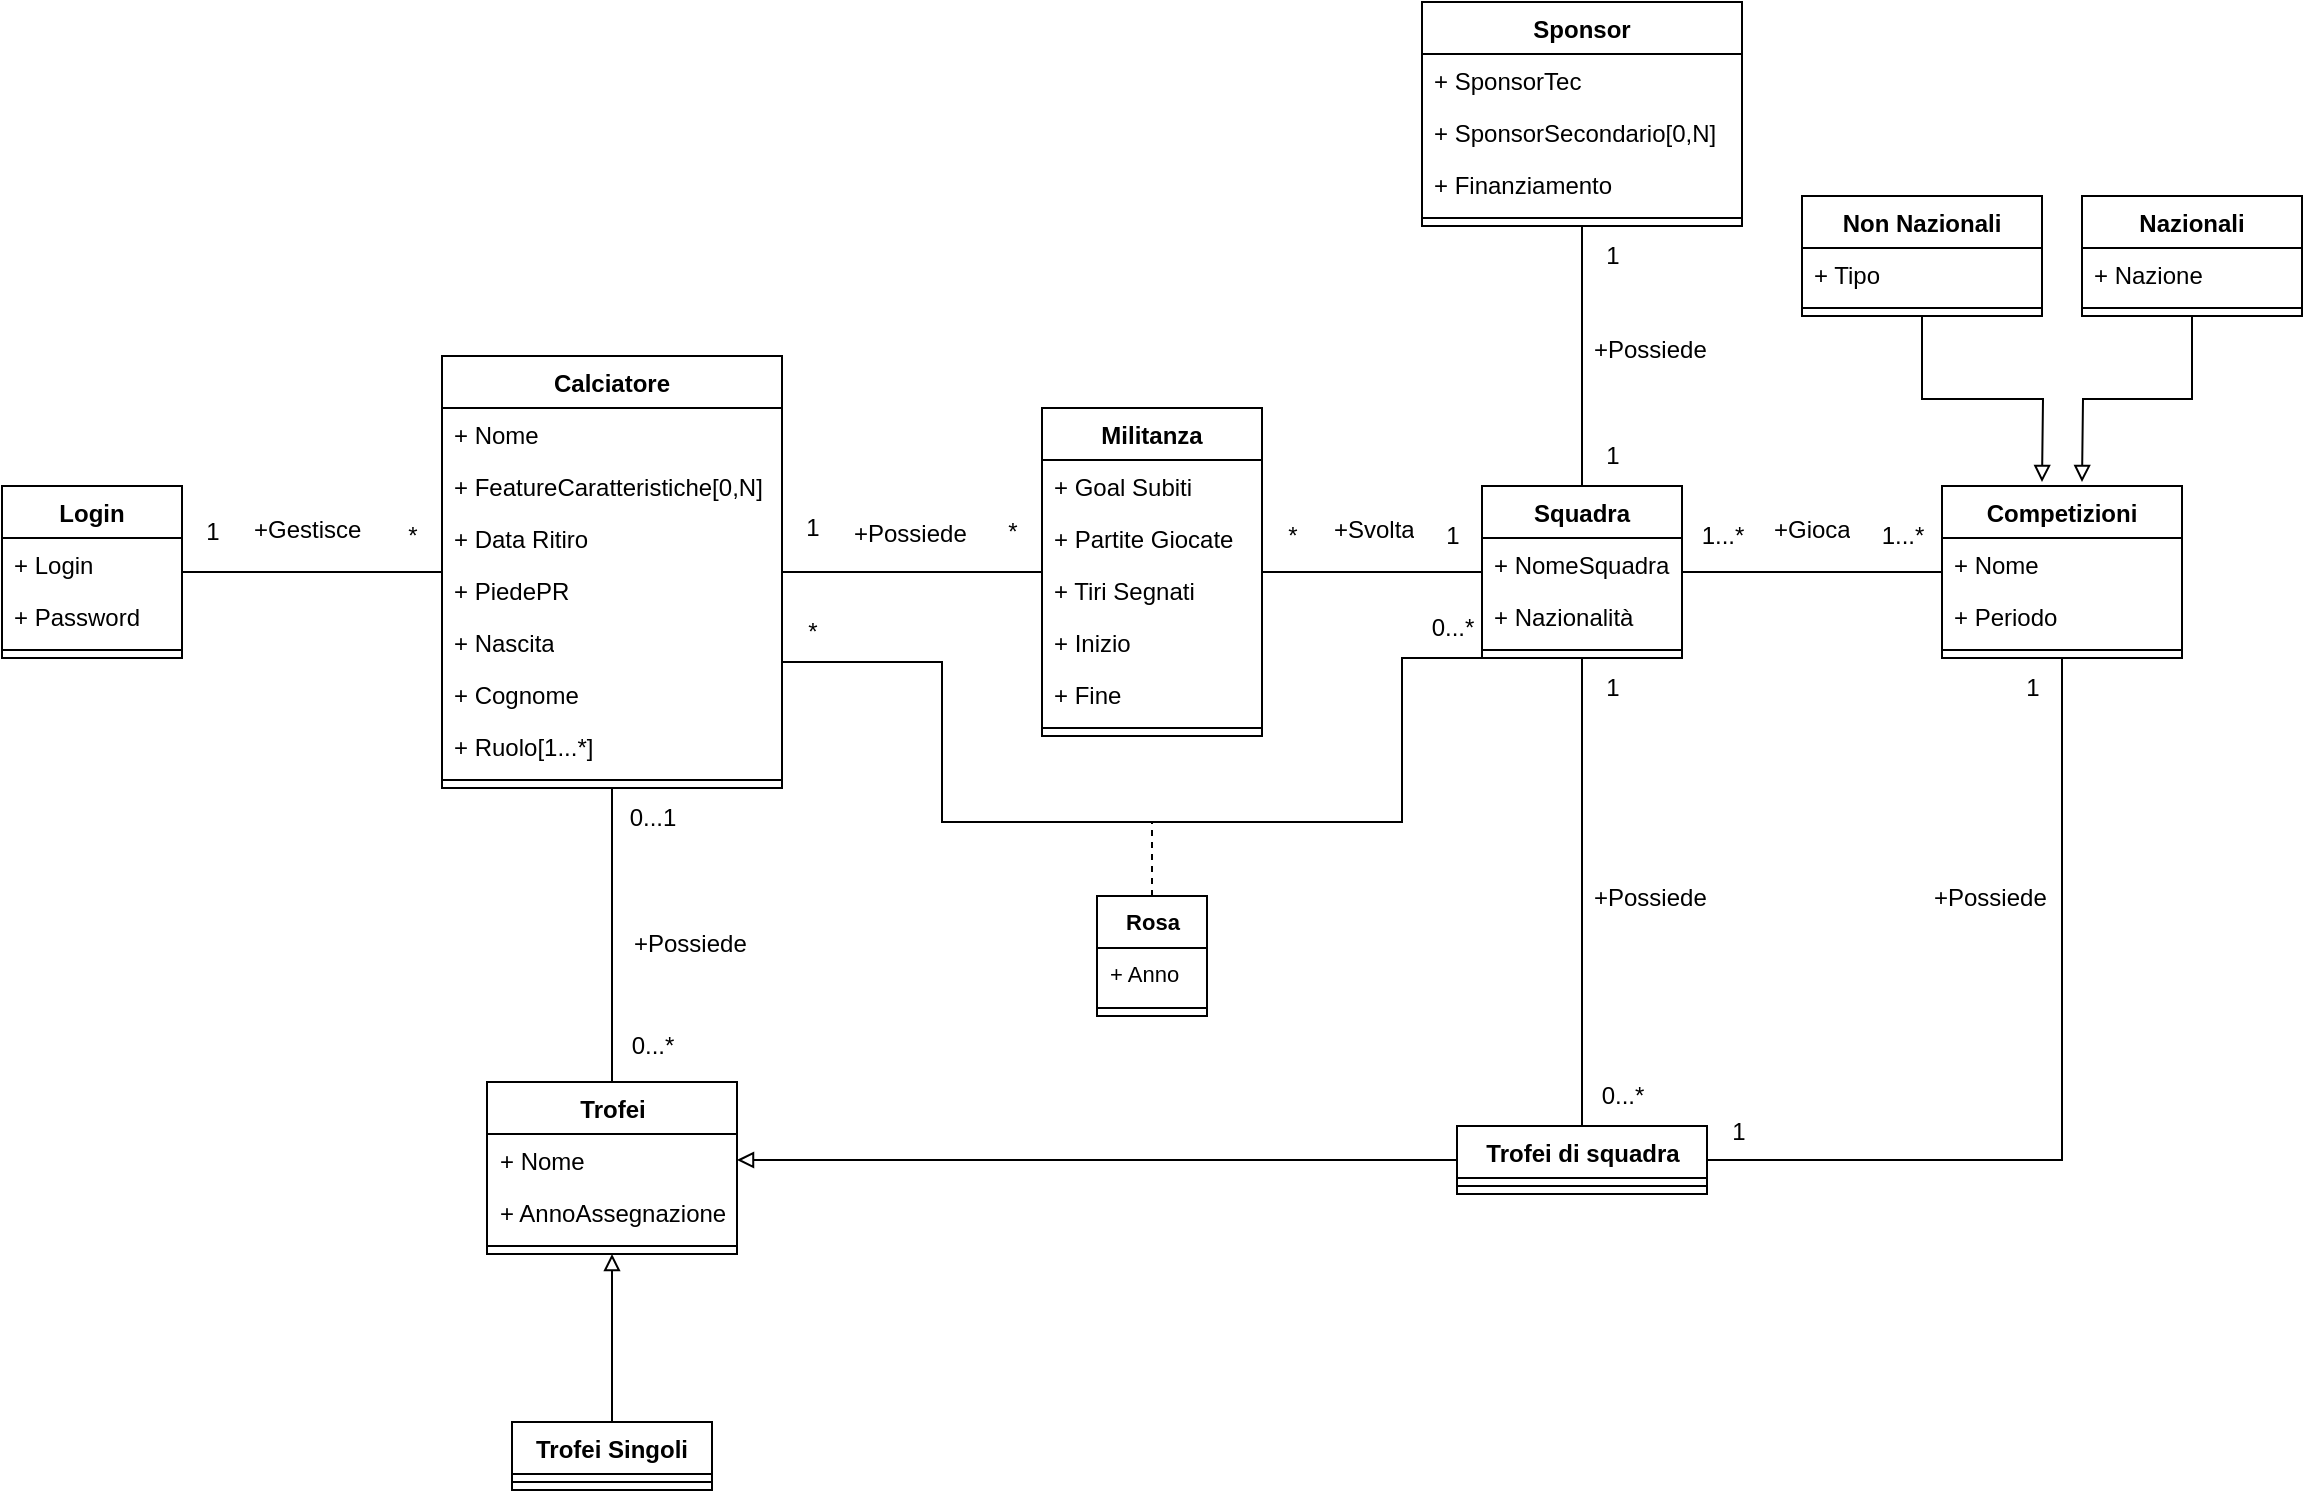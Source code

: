 <mxfile version="22.0.3" type="device">
  <diagram name="Pagina-1" id="4grgFoBgGrY5O7XohNE_">
    <mxGraphModel dx="875" dy="518" grid="1" gridSize="10" guides="1" tooltips="1" connect="1" arrows="1" fold="1" page="1" pageScale="1" pageWidth="1169" pageHeight="827" math="0" shadow="0">
      <root>
        <mxCell id="0" />
        <mxCell id="1" parent="0" />
        <mxCell id="jNKLelC6FH3hbeOVuSNe-1" value="Competizioni" style="swimlane;fontStyle=1;align=center;verticalAlign=top;childLayout=stackLayout;horizontal=1;startSize=26;horizontalStack=0;resizeParent=1;resizeParentMax=0;resizeLast=0;collapsible=1;marginBottom=0;whiteSpace=wrap;html=1;" parent="1" vertex="1">
          <mxGeometry x="970" y="242" width="120" height="86" as="geometry" />
        </mxCell>
        <mxCell id="zznKyAc3Ry_s8WU9PlBt-2" value="+ Nome" style="text;strokeColor=none;fillColor=none;align=left;verticalAlign=top;spacingLeft=4;spacingRight=4;overflow=hidden;rotatable=0;points=[[0,0.5],[1,0.5]];portConstraint=eastwest;whiteSpace=wrap;html=1;" parent="jNKLelC6FH3hbeOVuSNe-1" vertex="1">
          <mxGeometry y="26" width="120" height="26" as="geometry" />
        </mxCell>
        <mxCell id="jNKLelC6FH3hbeOVuSNe-2" value="+ Periodo" style="text;strokeColor=none;fillColor=none;align=left;verticalAlign=top;spacingLeft=4;spacingRight=4;overflow=hidden;rotatable=0;points=[[0,0.5],[1,0.5]];portConstraint=eastwest;whiteSpace=wrap;html=1;" parent="jNKLelC6FH3hbeOVuSNe-1" vertex="1">
          <mxGeometry y="52" width="120" height="26" as="geometry" />
        </mxCell>
        <mxCell id="jNKLelC6FH3hbeOVuSNe-3" value="" style="line;strokeWidth=1;fillColor=none;align=left;verticalAlign=middle;spacingTop=-1;spacingLeft=3;spacingRight=3;rotatable=0;labelPosition=right;points=[];portConstraint=eastwest;strokeColor=inherit;" parent="jNKLelC6FH3hbeOVuSNe-1" vertex="1">
          <mxGeometry y="78" width="120" height="8" as="geometry" />
        </mxCell>
        <mxCell id="jNKLelC6FH3hbeOVuSNe-5" value="Sponsor" style="swimlane;fontStyle=1;align=center;verticalAlign=top;childLayout=stackLayout;horizontal=1;startSize=26;horizontalStack=0;resizeParent=1;resizeParentMax=0;resizeLast=0;collapsible=1;marginBottom=0;whiteSpace=wrap;html=1;" parent="1" vertex="1">
          <mxGeometry x="710" width="160" height="112" as="geometry" />
        </mxCell>
        <mxCell id="jNKLelC6FH3hbeOVuSNe-6" value="+ SponsorTec" style="text;strokeColor=none;fillColor=none;align=left;verticalAlign=top;spacingLeft=4;spacingRight=4;overflow=hidden;rotatable=0;points=[[0,0.5],[1,0.5]];portConstraint=eastwest;whiteSpace=wrap;html=1;" parent="jNKLelC6FH3hbeOVuSNe-5" vertex="1">
          <mxGeometry y="26" width="160" height="26" as="geometry" />
        </mxCell>
        <mxCell id="jNKLelC6FH3hbeOVuSNe-68" value="+ SponsorSecondario[0,N]" style="text;strokeColor=none;fillColor=none;align=left;verticalAlign=top;spacingLeft=4;spacingRight=4;overflow=hidden;rotatable=0;points=[[0,0.5],[1,0.5]];portConstraint=eastwest;whiteSpace=wrap;html=1;" parent="jNKLelC6FH3hbeOVuSNe-5" vertex="1">
          <mxGeometry y="52" width="160" height="26" as="geometry" />
        </mxCell>
        <mxCell id="zznKyAc3Ry_s8WU9PlBt-3" value="+ Finanziamento" style="text;strokeColor=none;fillColor=none;align=left;verticalAlign=top;spacingLeft=4;spacingRight=4;overflow=hidden;rotatable=0;points=[[0,0.5],[1,0.5]];portConstraint=eastwest;whiteSpace=wrap;html=1;" parent="jNKLelC6FH3hbeOVuSNe-5" vertex="1">
          <mxGeometry y="78" width="160" height="26" as="geometry" />
        </mxCell>
        <mxCell id="jNKLelC6FH3hbeOVuSNe-7" value="" style="line;strokeWidth=1;fillColor=none;align=left;verticalAlign=middle;spacingTop=-1;spacingLeft=3;spacingRight=3;rotatable=0;labelPosition=right;points=[];portConstraint=eastwest;strokeColor=inherit;" parent="jNKLelC6FH3hbeOVuSNe-5" vertex="1">
          <mxGeometry y="104" width="160" height="8" as="geometry" />
        </mxCell>
        <mxCell id="jNKLelC6FH3hbeOVuSNe-77" style="edgeStyle=none;shape=connector;rounded=0;orthogonalLoop=1;jettySize=auto;html=1;exitX=0;exitY=0.5;exitDx=0;exitDy=0;entryX=1;entryY=0.5;entryDx=0;entryDy=0;labelBackgroundColor=default;strokeColor=default;align=center;verticalAlign=middle;fontFamily=Helvetica;fontSize=11;fontColor=default;endArrow=block;endFill=0;exitPerimeter=0;" parent="1" source="jNKLelC6FH3hbeOVuSNe-9" target="jNKLelC6FH3hbeOVuSNe-60" edge="1">
          <mxGeometry relative="1" as="geometry" />
        </mxCell>
        <mxCell id="2wb76ghDLOqkVIgOJ3FU-2" style="shape=connector;rounded=0;orthogonalLoop=1;jettySize=auto;html=1;exitX=1;exitY=0.5;exitDx=0;exitDy=0;labelBackgroundColor=default;strokeColor=default;align=center;verticalAlign=middle;fontFamily=Helvetica;fontSize=11;fontColor=default;endArrow=none;endFill=0;edgeStyle=orthogonalEdgeStyle;" edge="1" parent="1" source="jNKLelC6FH3hbeOVuSNe-9" target="jNKLelC6FH3hbeOVuSNe-1">
          <mxGeometry relative="1" as="geometry" />
        </mxCell>
        <mxCell id="jNKLelC6FH3hbeOVuSNe-9" value="Trofei di squadra" style="swimlane;fontStyle=1;align=center;verticalAlign=top;childLayout=stackLayout;horizontal=1;startSize=26;horizontalStack=0;resizeParent=1;resizeParentMax=0;resizeLast=0;collapsible=1;marginBottom=0;whiteSpace=wrap;html=1;" parent="1" vertex="1">
          <mxGeometry x="727.5" y="562" width="125" height="34" as="geometry" />
        </mxCell>
        <mxCell id="jNKLelC6FH3hbeOVuSNe-11" value="" style="line;strokeWidth=1;fillColor=none;align=left;verticalAlign=middle;spacingTop=-1;spacingLeft=3;spacingRight=3;rotatable=0;labelPosition=right;points=[];portConstraint=eastwest;strokeColor=inherit;" parent="jNKLelC6FH3hbeOVuSNe-9" vertex="1">
          <mxGeometry y="26" width="125" height="8" as="geometry" />
        </mxCell>
        <mxCell id="jNKLelC6FH3hbeOVuSNe-73" style="edgeStyle=none;shape=connector;rounded=0;orthogonalLoop=1;jettySize=auto;html=1;exitX=0.5;exitY=0;exitDx=0;exitDy=0;entryX=0.5;entryY=1;entryDx=0;entryDy=0;labelBackgroundColor=default;strokeColor=default;align=center;verticalAlign=middle;fontFamily=Helvetica;fontSize=11;fontColor=default;endArrow=none;endFill=0;" parent="1" source="jNKLelC6FH3hbeOVuSNe-13" target="jNKLelC6FH3hbeOVuSNe-5" edge="1">
          <mxGeometry relative="1" as="geometry" />
        </mxCell>
        <mxCell id="jNKLelC6FH3hbeOVuSNe-79" style="edgeStyle=none;shape=connector;rounded=0;orthogonalLoop=1;jettySize=auto;html=1;exitX=0.5;exitY=1;exitDx=0;exitDy=0;entryX=0.5;entryY=0;entryDx=0;entryDy=0;labelBackgroundColor=default;strokeColor=default;align=center;verticalAlign=middle;fontFamily=Helvetica;fontSize=11;fontColor=default;endArrow=none;endFill=0;" parent="1" source="jNKLelC6FH3hbeOVuSNe-13" target="jNKLelC6FH3hbeOVuSNe-9" edge="1">
          <mxGeometry relative="1" as="geometry" />
        </mxCell>
        <mxCell id="2wb76ghDLOqkVIgOJ3FU-11" style="edgeStyle=orthogonalEdgeStyle;shape=connector;rounded=0;orthogonalLoop=1;jettySize=auto;html=1;exitX=0;exitY=1;exitDx=0;exitDy=0;labelBackgroundColor=default;strokeColor=default;align=center;verticalAlign=middle;fontFamily=Helvetica;fontSize=11;fontColor=default;endArrow=none;endFill=0;" edge="1" parent="1" source="jNKLelC6FH3hbeOVuSNe-13" target="jNKLelC6FH3hbeOVuSNe-37">
          <mxGeometry relative="1" as="geometry">
            <Array as="points">
              <mxPoint x="700" y="328" />
              <mxPoint x="700" y="410" />
              <mxPoint x="470" y="410" />
              <mxPoint x="470" y="330" />
            </Array>
          </mxGeometry>
        </mxCell>
        <mxCell id="jNKLelC6FH3hbeOVuSNe-13" value="Squadra" style="swimlane;fontStyle=1;align=center;verticalAlign=top;childLayout=stackLayout;horizontal=1;startSize=26;horizontalStack=0;resizeParent=1;resizeParentMax=0;resizeLast=0;collapsible=1;marginBottom=0;whiteSpace=wrap;html=1;" parent="1" vertex="1">
          <mxGeometry x="740" y="242" width="100" height="86" as="geometry" />
        </mxCell>
        <mxCell id="jNKLelC6FH3hbeOVuSNe-63" value="+ NomeSquadra" style="text;strokeColor=none;fillColor=none;align=left;verticalAlign=top;spacingLeft=4;spacingRight=4;overflow=hidden;rotatable=0;points=[[0,0.5],[1,0.5]];portConstraint=eastwest;whiteSpace=wrap;html=1;" parent="jNKLelC6FH3hbeOVuSNe-13" vertex="1">
          <mxGeometry y="26" width="100" height="26" as="geometry" />
        </mxCell>
        <mxCell id="jNKLelC6FH3hbeOVuSNe-14" value="+ Nazionalità" style="text;strokeColor=none;fillColor=none;align=left;verticalAlign=top;spacingLeft=4;spacingRight=4;overflow=hidden;rotatable=0;points=[[0,0.5],[1,0.5]];portConstraint=eastwest;whiteSpace=wrap;html=1;" parent="jNKLelC6FH3hbeOVuSNe-13" vertex="1">
          <mxGeometry y="52" width="100" height="26" as="geometry" />
        </mxCell>
        <mxCell id="jNKLelC6FH3hbeOVuSNe-15" value="" style="line;strokeWidth=1;fillColor=none;align=left;verticalAlign=middle;spacingTop=-1;spacingLeft=3;spacingRight=3;rotatable=0;labelPosition=right;points=[];portConstraint=eastwest;strokeColor=inherit;" parent="jNKLelC6FH3hbeOVuSNe-13" vertex="1">
          <mxGeometry y="78" width="100" height="8" as="geometry" />
        </mxCell>
        <mxCell id="jNKLelC6FH3hbeOVuSNe-17" value="Militanza" style="swimlane;fontStyle=1;align=center;verticalAlign=top;childLayout=stackLayout;horizontal=1;startSize=26;horizontalStack=0;resizeParent=1;resizeParentMax=0;resizeLast=0;collapsible=1;marginBottom=0;whiteSpace=wrap;html=1;" parent="1" vertex="1">
          <mxGeometry x="520" y="203" width="110" height="164" as="geometry" />
        </mxCell>
        <mxCell id="jNKLelC6FH3hbeOVuSNe-18" value="+ Goal Subiti" style="text;strokeColor=none;fillColor=none;align=left;verticalAlign=top;spacingLeft=4;spacingRight=4;overflow=hidden;rotatable=0;points=[[0,0.5],[1,0.5]];portConstraint=eastwest;whiteSpace=wrap;html=1;" parent="jNKLelC6FH3hbeOVuSNe-17" vertex="1">
          <mxGeometry y="26" width="110" height="26" as="geometry" />
        </mxCell>
        <mxCell id="jNKLelC6FH3hbeOVuSNe-67" value="+ Partite Giocate" style="text;strokeColor=none;fillColor=none;align=left;verticalAlign=top;spacingLeft=4;spacingRight=4;overflow=hidden;rotatable=0;points=[[0,0.5],[1,0.5]];portConstraint=eastwest;whiteSpace=wrap;html=1;" parent="jNKLelC6FH3hbeOVuSNe-17" vertex="1">
          <mxGeometry y="52" width="110" height="26" as="geometry" />
        </mxCell>
        <mxCell id="jNKLelC6FH3hbeOVuSNe-65" value="+ Tiri Segnati" style="text;strokeColor=none;fillColor=none;align=left;verticalAlign=top;spacingLeft=4;spacingRight=4;overflow=hidden;rotatable=0;points=[[0,0.5],[1,0.5]];portConstraint=eastwest;whiteSpace=wrap;html=1;" parent="jNKLelC6FH3hbeOVuSNe-17" vertex="1">
          <mxGeometry y="78" width="110" height="26" as="geometry" />
        </mxCell>
        <mxCell id="jNKLelC6FH3hbeOVuSNe-64" value="+ Inizio" style="text;strokeColor=none;fillColor=none;align=left;verticalAlign=top;spacingLeft=4;spacingRight=4;overflow=hidden;rotatable=0;points=[[0,0.5],[1,0.5]];portConstraint=eastwest;whiteSpace=wrap;html=1;" parent="jNKLelC6FH3hbeOVuSNe-17" vertex="1">
          <mxGeometry y="104" width="110" height="26" as="geometry" />
        </mxCell>
        <mxCell id="jNKLelC6FH3hbeOVuSNe-66" value="+ Fine" style="text;strokeColor=none;fillColor=none;align=left;verticalAlign=top;spacingLeft=4;spacingRight=4;overflow=hidden;rotatable=0;points=[[0,0.5],[1,0.5]];portConstraint=eastwest;whiteSpace=wrap;html=1;" parent="jNKLelC6FH3hbeOVuSNe-17" vertex="1">
          <mxGeometry y="130" width="110" height="26" as="geometry" />
        </mxCell>
        <mxCell id="jNKLelC6FH3hbeOVuSNe-19" value="" style="line;strokeWidth=1;fillColor=none;align=left;verticalAlign=middle;spacingTop=-1;spacingLeft=3;spacingRight=3;rotatable=0;labelPosition=right;points=[];portConstraint=eastwest;strokeColor=inherit;" parent="jNKLelC6FH3hbeOVuSNe-17" vertex="1">
          <mxGeometry y="156" width="110" height="8" as="geometry" />
        </mxCell>
        <mxCell id="jNKLelC6FH3hbeOVuSNe-78" style="edgeStyle=none;shape=connector;rounded=0;orthogonalLoop=1;jettySize=auto;html=1;exitX=0.5;exitY=0;exitDx=0;exitDy=0;entryX=0.5;entryY=1;entryDx=0;entryDy=0;labelBackgroundColor=default;strokeColor=default;align=center;verticalAlign=middle;fontFamily=Helvetica;fontSize=11;fontColor=default;endArrow=block;endFill=0;" parent="1" source="jNKLelC6FH3hbeOVuSNe-29" target="jNKLelC6FH3hbeOVuSNe-33" edge="1">
          <mxGeometry relative="1" as="geometry" />
        </mxCell>
        <mxCell id="jNKLelC6FH3hbeOVuSNe-29" value="Trofei Singoli" style="swimlane;fontStyle=1;align=center;verticalAlign=top;childLayout=stackLayout;horizontal=1;startSize=26;horizontalStack=0;resizeParent=1;resizeParentMax=0;resizeLast=0;collapsible=1;marginBottom=0;whiteSpace=wrap;html=1;" parent="1" vertex="1">
          <mxGeometry x="255" y="710" width="100" height="34" as="geometry" />
        </mxCell>
        <mxCell id="jNKLelC6FH3hbeOVuSNe-31" value="" style="line;strokeWidth=1;fillColor=none;align=left;verticalAlign=middle;spacingTop=-1;spacingLeft=3;spacingRight=3;rotatable=0;labelPosition=right;points=[];portConstraint=eastwest;strokeColor=inherit;" parent="jNKLelC6FH3hbeOVuSNe-29" vertex="1">
          <mxGeometry y="26" width="100" height="8" as="geometry" />
        </mxCell>
        <mxCell id="jNKLelC6FH3hbeOVuSNe-33" value="Trofei" style="swimlane;fontStyle=1;align=center;verticalAlign=top;childLayout=stackLayout;horizontal=1;startSize=26;horizontalStack=0;resizeParent=1;resizeParentMax=0;resizeLast=0;collapsible=1;marginBottom=0;whiteSpace=wrap;html=1;" parent="1" vertex="1">
          <mxGeometry x="242.5" y="540" width="125" height="86" as="geometry" />
        </mxCell>
        <mxCell id="jNKLelC6FH3hbeOVuSNe-60" value="+ Nome" style="text;strokeColor=none;fillColor=none;align=left;verticalAlign=top;spacingLeft=4;spacingRight=4;overflow=hidden;rotatable=0;points=[[0,0.5],[1,0.5]];portConstraint=eastwest;whiteSpace=wrap;html=1;" parent="jNKLelC6FH3hbeOVuSNe-33" vertex="1">
          <mxGeometry y="26" width="125" height="26" as="geometry" />
        </mxCell>
        <mxCell id="jNKLelC6FH3hbeOVuSNe-34" value="+ AnnoAssegnazione" style="text;strokeColor=none;fillColor=none;align=left;verticalAlign=top;spacingLeft=4;spacingRight=4;overflow=hidden;rotatable=0;points=[[0,0.5],[1,0.5]];portConstraint=eastwest;whiteSpace=wrap;html=1;" parent="jNKLelC6FH3hbeOVuSNe-33" vertex="1">
          <mxGeometry y="52" width="125" height="26" as="geometry" />
        </mxCell>
        <mxCell id="jNKLelC6FH3hbeOVuSNe-35" value="" style="line;strokeWidth=1;fillColor=none;align=left;verticalAlign=middle;spacingTop=-1;spacingLeft=3;spacingRight=3;rotatable=0;labelPosition=right;points=[];portConstraint=eastwest;strokeColor=inherit;" parent="jNKLelC6FH3hbeOVuSNe-33" vertex="1">
          <mxGeometry y="78" width="125" height="8" as="geometry" />
        </mxCell>
        <mxCell id="jNKLelC6FH3hbeOVuSNe-71" style="edgeStyle=none;shape=connector;rounded=0;orthogonalLoop=1;jettySize=auto;html=1;exitX=0.5;exitY=1;exitDx=0;exitDy=0;entryX=0.5;entryY=0;entryDx=0;entryDy=0;labelBackgroundColor=default;strokeColor=default;align=center;verticalAlign=middle;fontFamily=Helvetica;fontSize=11;fontColor=default;endArrow=none;endFill=0;" parent="1" source="jNKLelC6FH3hbeOVuSNe-37" target="jNKLelC6FH3hbeOVuSNe-33" edge="1">
          <mxGeometry relative="1" as="geometry" />
        </mxCell>
        <mxCell id="jNKLelC6FH3hbeOVuSNe-37" value="Calciatore" style="swimlane;fontStyle=1;align=center;verticalAlign=top;childLayout=stackLayout;horizontal=1;startSize=26;horizontalStack=0;resizeParent=1;resizeParentMax=0;resizeLast=0;collapsible=1;marginBottom=0;whiteSpace=wrap;html=1;" parent="1" vertex="1">
          <mxGeometry x="220" y="177" width="170" height="216" as="geometry" />
        </mxCell>
        <mxCell id="jNKLelC6FH3hbeOVuSNe-57" value="+ Nome" style="text;strokeColor=none;fillColor=none;align=left;verticalAlign=top;spacingLeft=4;spacingRight=4;overflow=hidden;rotatable=0;points=[[0,0.5],[1,0.5]];portConstraint=eastwest;whiteSpace=wrap;html=1;" parent="jNKLelC6FH3hbeOVuSNe-37" vertex="1">
          <mxGeometry y="26" width="170" height="26" as="geometry" />
        </mxCell>
        <mxCell id="jNKLelC6FH3hbeOVuSNe-53" value="+ FeatureCaratteristiche[0,N]" style="text;strokeColor=none;fillColor=none;align=left;verticalAlign=top;spacingLeft=4;spacingRight=4;overflow=hidden;rotatable=0;points=[[0,0.5],[1,0.5]];portConstraint=eastwest;whiteSpace=wrap;html=1;" parent="jNKLelC6FH3hbeOVuSNe-37" vertex="1">
          <mxGeometry y="52" width="170" height="26" as="geometry" />
        </mxCell>
        <mxCell id="jNKLelC6FH3hbeOVuSNe-55" value="+ Data Ritiro" style="text;strokeColor=none;fillColor=none;align=left;verticalAlign=top;spacingLeft=4;spacingRight=4;overflow=hidden;rotatable=0;points=[[0,0.5],[1,0.5]];portConstraint=eastwest;whiteSpace=wrap;html=1;" parent="jNKLelC6FH3hbeOVuSNe-37" vertex="1">
          <mxGeometry y="78" width="170" height="26" as="geometry" />
        </mxCell>
        <mxCell id="jNKLelC6FH3hbeOVuSNe-56" value="+ PiedePR" style="text;strokeColor=none;fillColor=none;align=left;verticalAlign=top;spacingLeft=4;spacingRight=4;overflow=hidden;rotatable=0;points=[[0,0.5],[1,0.5]];portConstraint=eastwest;whiteSpace=wrap;html=1;" parent="jNKLelC6FH3hbeOVuSNe-37" vertex="1">
          <mxGeometry y="104" width="170" height="26" as="geometry" />
        </mxCell>
        <mxCell id="jNKLelC6FH3hbeOVuSNe-58" value="+ Nascita" style="text;strokeColor=none;fillColor=none;align=left;verticalAlign=top;spacingLeft=4;spacingRight=4;overflow=hidden;rotatable=0;points=[[0,0.5],[1,0.5]];portConstraint=eastwest;whiteSpace=wrap;html=1;" parent="jNKLelC6FH3hbeOVuSNe-37" vertex="1">
          <mxGeometry y="130" width="170" height="26" as="geometry" />
        </mxCell>
        <mxCell id="jNKLelC6FH3hbeOVuSNe-54" value="+ Cognome" style="text;strokeColor=none;fillColor=none;align=left;verticalAlign=top;spacingLeft=4;spacingRight=4;overflow=hidden;rotatable=0;points=[[0,0.5],[1,0.5]];portConstraint=eastwest;whiteSpace=wrap;html=1;" parent="jNKLelC6FH3hbeOVuSNe-37" vertex="1">
          <mxGeometry y="156" width="170" height="26" as="geometry" />
        </mxCell>
        <mxCell id="2wb76ghDLOqkVIgOJ3FU-1" value="+ Ruolo[1...*]" style="text;strokeColor=none;fillColor=none;align=left;verticalAlign=top;spacingLeft=4;spacingRight=4;overflow=hidden;rotatable=0;points=[[0,0.5],[1,0.5]];portConstraint=eastwest;whiteSpace=wrap;html=1;" vertex="1" parent="jNKLelC6FH3hbeOVuSNe-37">
          <mxGeometry y="182" width="170" height="26" as="geometry" />
        </mxCell>
        <mxCell id="jNKLelC6FH3hbeOVuSNe-39" value="" style="line;strokeWidth=1;fillColor=none;align=left;verticalAlign=middle;spacingTop=-1;spacingLeft=3;spacingRight=3;rotatable=0;labelPosition=right;points=[];portConstraint=eastwest;strokeColor=inherit;" parent="jNKLelC6FH3hbeOVuSNe-37" vertex="1">
          <mxGeometry y="208" width="170" height="8" as="geometry" />
        </mxCell>
        <mxCell id="jNKLelC6FH3hbeOVuSNe-41" value="Login" style="swimlane;fontStyle=1;align=center;verticalAlign=top;childLayout=stackLayout;horizontal=1;startSize=26;horizontalStack=0;resizeParent=1;resizeParentMax=0;resizeLast=0;collapsible=1;marginBottom=0;whiteSpace=wrap;html=1;" parent="1" vertex="1">
          <mxGeometry y="242" width="90" height="86" as="geometry" />
        </mxCell>
        <mxCell id="jNKLelC6FH3hbeOVuSNe-59" value="+ Login" style="text;strokeColor=none;fillColor=none;align=left;verticalAlign=top;spacingLeft=4;spacingRight=4;overflow=hidden;rotatable=0;points=[[0,0.5],[1,0.5]];portConstraint=eastwest;whiteSpace=wrap;html=1;" parent="jNKLelC6FH3hbeOVuSNe-41" vertex="1">
          <mxGeometry y="26" width="90" height="26" as="geometry" />
        </mxCell>
        <mxCell id="jNKLelC6FH3hbeOVuSNe-42" value="+ Password" style="text;strokeColor=none;fillColor=none;align=left;verticalAlign=top;spacingLeft=4;spacingRight=4;overflow=hidden;rotatable=0;points=[[0,0.5],[1,0.5]];portConstraint=eastwest;whiteSpace=wrap;html=1;" parent="jNKLelC6FH3hbeOVuSNe-41" vertex="1">
          <mxGeometry y="52" width="90" height="26" as="geometry" />
        </mxCell>
        <mxCell id="jNKLelC6FH3hbeOVuSNe-43" value="" style="line;strokeWidth=1;fillColor=none;align=left;verticalAlign=middle;spacingTop=-1;spacingLeft=3;spacingRight=3;rotatable=0;labelPosition=right;points=[];portConstraint=eastwest;strokeColor=inherit;" parent="jNKLelC6FH3hbeOVuSNe-41" vertex="1">
          <mxGeometry y="78" width="90" height="8" as="geometry" />
        </mxCell>
        <mxCell id="jNKLelC6FH3hbeOVuSNe-76" style="edgeStyle=orthogonalEdgeStyle;shape=connector;rounded=0;orthogonalLoop=1;jettySize=auto;html=1;exitX=0.5;exitY=1;exitDx=0;exitDy=0;labelBackgroundColor=default;strokeColor=default;align=center;verticalAlign=middle;fontFamily=Helvetica;fontSize=11;fontColor=default;endArrow=block;endFill=0;" parent="1" source="jNKLelC6FH3hbeOVuSNe-45" edge="1">
          <mxGeometry relative="1" as="geometry">
            <mxPoint x="1020" y="240" as="targetPoint" />
          </mxGeometry>
        </mxCell>
        <mxCell id="jNKLelC6FH3hbeOVuSNe-45" value="Non Nazionali" style="swimlane;fontStyle=1;align=center;verticalAlign=top;childLayout=stackLayout;horizontal=1;startSize=26;horizontalStack=0;resizeParent=1;resizeParentMax=0;resizeLast=0;collapsible=1;marginBottom=0;whiteSpace=wrap;html=1;" parent="1" vertex="1">
          <mxGeometry x="900" y="97" width="120" height="60" as="geometry" />
        </mxCell>
        <mxCell id="jNKLelC6FH3hbeOVuSNe-46" value="+ Tipo" style="text;strokeColor=none;fillColor=none;align=left;verticalAlign=top;spacingLeft=4;spacingRight=4;overflow=hidden;rotatable=0;points=[[0,0.5],[1,0.5]];portConstraint=eastwest;whiteSpace=wrap;html=1;" parent="jNKLelC6FH3hbeOVuSNe-45" vertex="1">
          <mxGeometry y="26" width="120" height="26" as="geometry" />
        </mxCell>
        <mxCell id="jNKLelC6FH3hbeOVuSNe-47" value="" style="line;strokeWidth=1;fillColor=none;align=left;verticalAlign=middle;spacingTop=-1;spacingLeft=3;spacingRight=3;rotatable=0;labelPosition=right;points=[];portConstraint=eastwest;strokeColor=inherit;" parent="jNKLelC6FH3hbeOVuSNe-45" vertex="1">
          <mxGeometry y="52" width="120" height="8" as="geometry" />
        </mxCell>
        <mxCell id="jNKLelC6FH3hbeOVuSNe-75" style="edgeStyle=orthogonalEdgeStyle;shape=connector;rounded=0;orthogonalLoop=1;jettySize=auto;html=1;exitX=0.5;exitY=1;exitDx=0;exitDy=0;labelBackgroundColor=default;strokeColor=default;align=center;verticalAlign=middle;fontFamily=Helvetica;fontSize=11;fontColor=default;endArrow=block;endFill=0;" parent="1" source="jNKLelC6FH3hbeOVuSNe-49" edge="1">
          <mxGeometry relative="1" as="geometry">
            <mxPoint x="1040" y="240" as="targetPoint" />
          </mxGeometry>
        </mxCell>
        <mxCell id="jNKLelC6FH3hbeOVuSNe-49" value="Nazionali" style="swimlane;fontStyle=1;align=center;verticalAlign=top;childLayout=stackLayout;horizontal=1;startSize=26;horizontalStack=0;resizeParent=1;resizeParentMax=0;resizeLast=0;collapsible=1;marginBottom=0;whiteSpace=wrap;html=1;" parent="1" vertex="1">
          <mxGeometry x="1040" y="97" width="110" height="60" as="geometry" />
        </mxCell>
        <mxCell id="jNKLelC6FH3hbeOVuSNe-50" value="+ Nazione" style="text;strokeColor=none;fillColor=none;align=left;verticalAlign=top;spacingLeft=4;spacingRight=4;overflow=hidden;rotatable=0;points=[[0,0.5],[1,0.5]];portConstraint=eastwest;whiteSpace=wrap;html=1;" parent="jNKLelC6FH3hbeOVuSNe-49" vertex="1">
          <mxGeometry y="26" width="110" height="26" as="geometry" />
        </mxCell>
        <mxCell id="jNKLelC6FH3hbeOVuSNe-51" value="" style="line;strokeWidth=1;fillColor=none;align=left;verticalAlign=middle;spacingTop=-1;spacingLeft=3;spacingRight=3;rotatable=0;labelPosition=right;points=[];portConstraint=eastwest;strokeColor=inherit;" parent="jNKLelC6FH3hbeOVuSNe-49" vertex="1">
          <mxGeometry y="52" width="110" height="8" as="geometry" />
        </mxCell>
        <mxCell id="jNKLelC6FH3hbeOVuSNe-69" style="rounded=0;orthogonalLoop=1;jettySize=auto;html=1;exitX=1;exitY=0.5;exitDx=0;exitDy=0;endArrow=none;endFill=0;entryX=0;entryY=0.5;entryDx=0;entryDy=0;" parent="1" source="jNKLelC6FH3hbeOVuSNe-41" target="jNKLelC6FH3hbeOVuSNe-37" edge="1">
          <mxGeometry relative="1" as="geometry">
            <mxPoint x="230" y="360" as="targetPoint" />
          </mxGeometry>
        </mxCell>
        <mxCell id="jNKLelC6FH3hbeOVuSNe-70" style="edgeStyle=none;shape=connector;rounded=0;orthogonalLoop=1;jettySize=auto;html=1;exitX=1;exitY=0.5;exitDx=0;exitDy=0;entryX=0;entryY=0.5;entryDx=0;entryDy=0;labelBackgroundColor=default;strokeColor=default;align=center;verticalAlign=middle;fontFamily=Helvetica;fontSize=11;fontColor=default;endArrow=none;endFill=0;" parent="1" source="jNKLelC6FH3hbeOVuSNe-37" target="jNKLelC6FH3hbeOVuSNe-17" edge="1">
          <mxGeometry relative="1" as="geometry" />
        </mxCell>
        <mxCell id="jNKLelC6FH3hbeOVuSNe-74" style="edgeStyle=none;shape=connector;rounded=0;orthogonalLoop=1;jettySize=auto;html=1;entryX=0;entryY=0.5;entryDx=0;entryDy=0;labelBackgroundColor=default;strokeColor=default;align=center;verticalAlign=middle;fontFamily=Helvetica;fontSize=11;fontColor=default;endArrow=none;endFill=0;exitX=1;exitY=0.5;exitDx=0;exitDy=0;" parent="1" source="jNKLelC6FH3hbeOVuSNe-13" target="jNKLelC6FH3hbeOVuSNe-1" edge="1">
          <mxGeometry relative="1" as="geometry">
            <mxPoint x="1050" y="350" as="sourcePoint" />
          </mxGeometry>
        </mxCell>
        <mxCell id="zznKyAc3Ry_s8WU9PlBt-1" style="rounded=0;orthogonalLoop=1;jettySize=auto;html=1;exitX=1;exitY=0.5;exitDx=0;exitDy=0;entryX=0;entryY=0.5;entryDx=0;entryDy=0;endArrow=none;endFill=0;" parent="1" source="jNKLelC6FH3hbeOVuSNe-17" target="jNKLelC6FH3hbeOVuSNe-13" edge="1">
          <mxGeometry relative="1" as="geometry" />
        </mxCell>
        <mxCell id="zznKyAc3Ry_s8WU9PlBt-4" value="+Gestisce" style="text;strokeColor=none;fillColor=none;align=left;verticalAlign=top;spacingLeft=4;spacingRight=4;overflow=hidden;rotatable=0;points=[[0,0.5],[1,0.5]];portConstraint=eastwest;whiteSpace=wrap;html=1;" parent="1" vertex="1">
          <mxGeometry x="120" y="250" width="70" height="26" as="geometry" />
        </mxCell>
        <mxCell id="zznKyAc3Ry_s8WU9PlBt-6" value="+Possiede" style="text;strokeColor=none;fillColor=none;align=left;verticalAlign=top;spacingLeft=4;spacingRight=4;overflow=hidden;rotatable=0;points=[[0,0.5],[1,0.5]];portConstraint=eastwest;whiteSpace=wrap;html=1;" parent="1" vertex="1">
          <mxGeometry x="420" y="252" width="70" height="26" as="geometry" />
        </mxCell>
        <mxCell id="zznKyAc3Ry_s8WU9PlBt-7" value="+Possiede" style="text;strokeColor=none;fillColor=none;align=left;verticalAlign=top;spacingLeft=4;spacingRight=4;overflow=hidden;rotatable=0;points=[[0,0.5],[1,0.5]];portConstraint=eastwest;whiteSpace=wrap;html=1;" parent="1" vertex="1">
          <mxGeometry x="790" y="160" width="70" height="26" as="geometry" />
        </mxCell>
        <mxCell id="zznKyAc3Ry_s8WU9PlBt-8" value="+Gioca" style="text;strokeColor=none;fillColor=none;align=left;verticalAlign=top;spacingLeft=4;spacingRight=4;overflow=hidden;rotatable=0;points=[[0,0.5],[1,0.5]];portConstraint=eastwest;whiteSpace=wrap;html=1;" parent="1" vertex="1">
          <mxGeometry x="880" y="250" width="50" height="26" as="geometry" />
        </mxCell>
        <mxCell id="zznKyAc3Ry_s8WU9PlBt-9" value="+Possiede" style="text;strokeColor=none;fillColor=none;align=left;verticalAlign=top;spacingLeft=4;spacingRight=4;overflow=hidden;rotatable=0;points=[[0,0.5],[1,0.5]];portConstraint=eastwest;whiteSpace=wrap;html=1;" parent="1" vertex="1">
          <mxGeometry x="790" y="434" width="70" height="26" as="geometry" />
        </mxCell>
        <mxCell id="zznKyAc3Ry_s8WU9PlBt-10" value="+Possiede" style="text;strokeColor=none;fillColor=none;align=left;verticalAlign=top;spacingLeft=4;spacingRight=4;overflow=hidden;rotatable=0;points=[[0,0.5],[1,0.5]];portConstraint=eastwest;whiteSpace=wrap;html=1;" parent="1" vertex="1">
          <mxGeometry x="310" y="457" width="100" height="26" as="geometry" />
        </mxCell>
        <mxCell id="zznKyAc3Ry_s8WU9PlBt-11" value="+Svolta" style="text;strokeColor=none;fillColor=none;align=left;verticalAlign=top;spacingLeft=4;spacingRight=4;overflow=hidden;rotatable=0;points=[[0,0.5],[1,0.5]];portConstraint=eastwest;whiteSpace=wrap;html=1;" parent="1" vertex="1">
          <mxGeometry x="660" y="250" width="50" height="26" as="geometry" />
        </mxCell>
        <mxCell id="zznKyAc3Ry_s8WU9PlBt-12" value="1" style="text;html=1;align=center;verticalAlign=middle;resizable=0;points=[];autosize=1;strokeColor=none;fillColor=none;" parent="1" vertex="1">
          <mxGeometry x="90" y="250" width="30" height="30" as="geometry" />
        </mxCell>
        <mxCell id="zznKyAc3Ry_s8WU9PlBt-13" value="*" style="text;html=1;align=center;verticalAlign=middle;resizable=0;points=[];autosize=1;strokeColor=none;fillColor=none;" parent="1" vertex="1">
          <mxGeometry x="190" y="252" width="30" height="30" as="geometry" />
        </mxCell>
        <mxCell id="zznKyAc3Ry_s8WU9PlBt-14" value="1" style="text;html=1;align=center;verticalAlign=middle;resizable=0;points=[];autosize=1;strokeColor=none;fillColor=none;" parent="1" vertex="1">
          <mxGeometry x="390" y="248" width="30" height="30" as="geometry" />
        </mxCell>
        <mxCell id="zznKyAc3Ry_s8WU9PlBt-15" value="0...1" style="text;html=1;align=center;verticalAlign=middle;resizable=0;points=[];autosize=1;strokeColor=none;fillColor=none;" parent="1" vertex="1">
          <mxGeometry x="300" y="393" width="50" height="30" as="geometry" />
        </mxCell>
        <mxCell id="zznKyAc3Ry_s8WU9PlBt-16" value="0...*" style="text;html=1;align=center;verticalAlign=middle;resizable=0;points=[];autosize=1;strokeColor=none;fillColor=none;" parent="1" vertex="1">
          <mxGeometry x="305" y="507" width="40" height="30" as="geometry" />
        </mxCell>
        <mxCell id="zznKyAc3Ry_s8WU9PlBt-17" value="1" style="text;html=1;align=center;verticalAlign=middle;resizable=0;points=[];autosize=1;strokeColor=none;fillColor=none;" parent="1" vertex="1">
          <mxGeometry x="710" y="252" width="30" height="30" as="geometry" />
        </mxCell>
        <mxCell id="zznKyAc3Ry_s8WU9PlBt-18" value="*" style="text;html=1;align=center;verticalAlign=middle;resizable=0;points=[];autosize=1;strokeColor=none;fillColor=none;" parent="1" vertex="1">
          <mxGeometry x="630" y="252" width="30" height="30" as="geometry" />
        </mxCell>
        <mxCell id="zznKyAc3Ry_s8WU9PlBt-19" value="*" style="text;html=1;align=center;verticalAlign=middle;resizable=0;points=[];autosize=1;strokeColor=none;fillColor=none;" parent="1" vertex="1">
          <mxGeometry x="490" y="250" width="30" height="30" as="geometry" />
        </mxCell>
        <mxCell id="zznKyAc3Ry_s8WU9PlBt-20" value="0...*" style="text;html=1;align=center;verticalAlign=middle;resizable=0;points=[];autosize=1;strokeColor=none;fillColor=none;" parent="1" vertex="1">
          <mxGeometry x="790" y="532" width="40" height="30" as="geometry" />
        </mxCell>
        <mxCell id="zznKyAc3Ry_s8WU9PlBt-21" value="1" style="text;html=1;align=center;verticalAlign=middle;resizable=0;points=[];autosize=1;strokeColor=none;fillColor=none;" parent="1" vertex="1">
          <mxGeometry x="790" y="328" width="30" height="30" as="geometry" />
        </mxCell>
        <mxCell id="zznKyAc3Ry_s8WU9PlBt-22" value="1" style="text;html=1;align=center;verticalAlign=middle;resizable=0;points=[];autosize=1;strokeColor=none;fillColor=none;" parent="1" vertex="1">
          <mxGeometry x="790" y="112" width="30" height="30" as="geometry" />
        </mxCell>
        <mxCell id="zznKyAc3Ry_s8WU9PlBt-23" value="1" style="text;html=1;align=center;verticalAlign=middle;resizable=0;points=[];autosize=1;strokeColor=none;fillColor=none;" parent="1" vertex="1">
          <mxGeometry x="790" y="212" width="30" height="30" as="geometry" />
        </mxCell>
        <mxCell id="zznKyAc3Ry_s8WU9PlBt-24" value="1...*" style="text;html=1;align=center;verticalAlign=middle;resizable=0;points=[];autosize=1;strokeColor=none;fillColor=none;" parent="1" vertex="1">
          <mxGeometry x="930" y="252" width="40" height="30" as="geometry" />
        </mxCell>
        <mxCell id="zznKyAc3Ry_s8WU9PlBt-25" value="1...*" style="text;html=1;align=center;verticalAlign=middle;resizable=0;points=[];autosize=1;strokeColor=none;fillColor=none;" parent="1" vertex="1">
          <mxGeometry x="840" y="252" width="40" height="30" as="geometry" />
        </mxCell>
        <mxCell id="2wb76ghDLOqkVIgOJ3FU-4" value="1" style="text;html=1;align=center;verticalAlign=middle;resizable=0;points=[];autosize=1;strokeColor=none;fillColor=none;" vertex="1" parent="1">
          <mxGeometry x="852.5" y="550" width="30" height="30" as="geometry" />
        </mxCell>
        <mxCell id="2wb76ghDLOqkVIgOJ3FU-5" value="1" style="text;html=1;align=center;verticalAlign=middle;resizable=0;points=[];autosize=1;strokeColor=none;fillColor=none;" vertex="1" parent="1">
          <mxGeometry x="1000" y="328" width="30" height="30" as="geometry" />
        </mxCell>
        <mxCell id="2wb76ghDLOqkVIgOJ3FU-6" value="+Possiede" style="text;strokeColor=none;fillColor=none;align=left;verticalAlign=top;spacingLeft=4;spacingRight=4;overflow=hidden;rotatable=0;points=[[0,0.5],[1,0.5]];portConstraint=eastwest;whiteSpace=wrap;html=1;" vertex="1" parent="1">
          <mxGeometry x="960" y="434" width="70" height="26" as="geometry" />
        </mxCell>
        <mxCell id="2wb76ghDLOqkVIgOJ3FU-12" style="edgeStyle=none;shape=connector;rounded=0;orthogonalLoop=1;jettySize=auto;html=1;exitX=0.5;exitY=0;exitDx=0;exitDy=0;labelBackgroundColor=default;strokeColor=default;align=center;verticalAlign=middle;fontFamily=Helvetica;fontSize=11;fontColor=default;endArrow=none;endFill=0;dashed=1;" edge="1" parent="1" source="2wb76ghDLOqkVIgOJ3FU-7">
          <mxGeometry relative="1" as="geometry">
            <mxPoint x="575" y="410" as="targetPoint" />
          </mxGeometry>
        </mxCell>
        <mxCell id="2wb76ghDLOqkVIgOJ3FU-7" value="Rosa" style="swimlane;fontStyle=1;align=center;verticalAlign=top;childLayout=stackLayout;horizontal=1;startSize=26;horizontalStack=0;resizeParent=1;resizeParentMax=0;resizeLast=0;collapsible=1;marginBottom=0;whiteSpace=wrap;html=1;fontFamily=Helvetica;fontSize=11;fontColor=default;" vertex="1" parent="1">
          <mxGeometry x="547.5" y="447" width="55" height="60" as="geometry" />
        </mxCell>
        <mxCell id="2wb76ghDLOqkVIgOJ3FU-8" value="+ Anno" style="text;strokeColor=none;fillColor=none;align=left;verticalAlign=top;spacingLeft=4;spacingRight=4;overflow=hidden;rotatable=0;points=[[0,0.5],[1,0.5]];portConstraint=eastwest;whiteSpace=wrap;html=1;fontSize=11;fontFamily=Helvetica;fontColor=default;" vertex="1" parent="2wb76ghDLOqkVIgOJ3FU-7">
          <mxGeometry y="26" width="55" height="26" as="geometry" />
        </mxCell>
        <mxCell id="2wb76ghDLOqkVIgOJ3FU-9" value="" style="line;strokeWidth=1;fillColor=none;align=left;verticalAlign=middle;spacingTop=-1;spacingLeft=3;spacingRight=3;rotatable=0;labelPosition=right;points=[];portConstraint=eastwest;strokeColor=inherit;fontFamily=Helvetica;fontSize=11;fontColor=default;" vertex="1" parent="2wb76ghDLOqkVIgOJ3FU-7">
          <mxGeometry y="52" width="55" height="8" as="geometry" />
        </mxCell>
        <mxCell id="2wb76ghDLOqkVIgOJ3FU-13" value="*" style="text;html=1;align=center;verticalAlign=middle;resizable=0;points=[];autosize=1;strokeColor=none;fillColor=none;" vertex="1" parent="1">
          <mxGeometry x="390" y="300" width="30" height="30" as="geometry" />
        </mxCell>
        <mxCell id="2wb76ghDLOqkVIgOJ3FU-14" value="0...*" style="text;html=1;align=center;verticalAlign=middle;resizable=0;points=[];autosize=1;strokeColor=none;fillColor=none;" vertex="1" parent="1">
          <mxGeometry x="705" y="298" width="40" height="30" as="geometry" />
        </mxCell>
      </root>
    </mxGraphModel>
  </diagram>
</mxfile>

